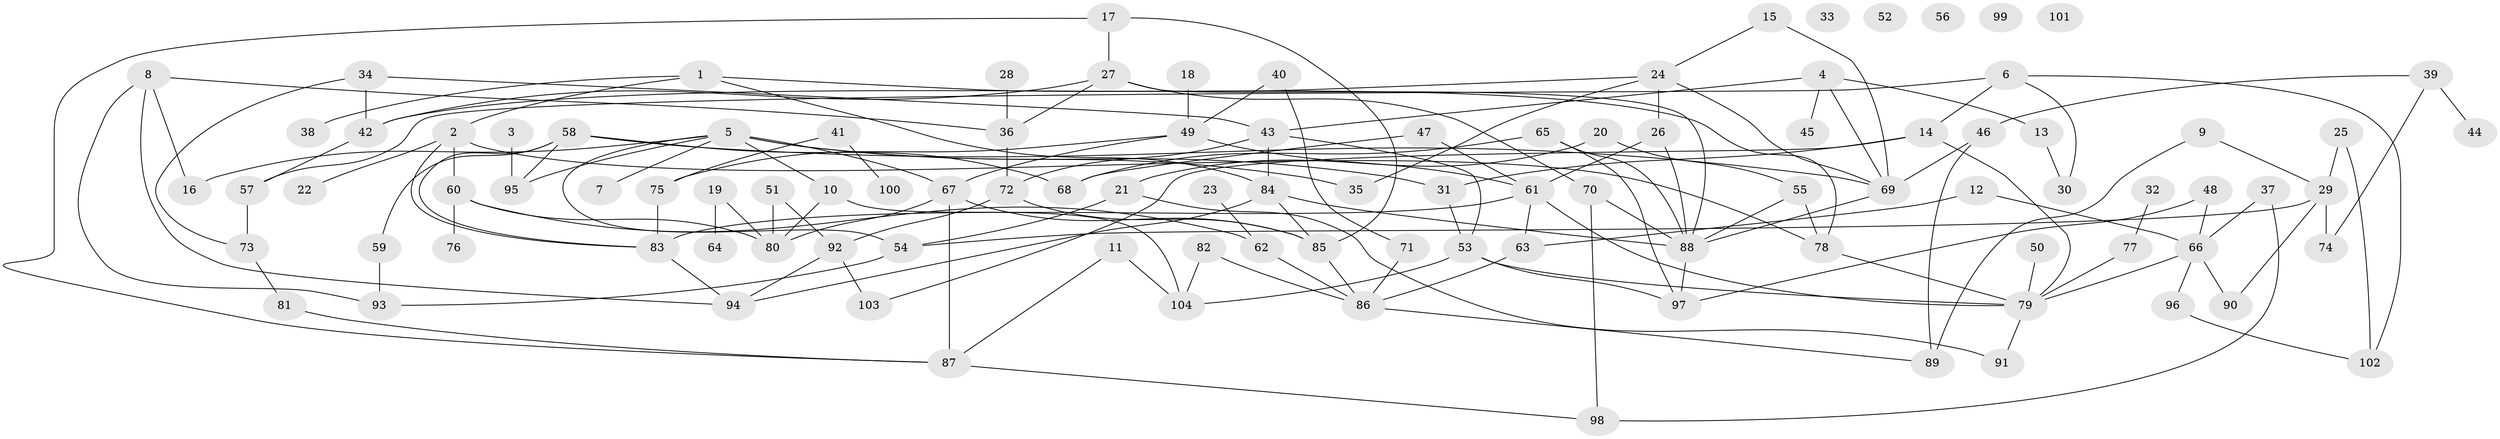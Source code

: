 // Generated by graph-tools (version 1.1) at 2025/00/03/09/25 03:00:40]
// undirected, 104 vertices, 156 edges
graph export_dot {
graph [start="1"]
  node [color=gray90,style=filled];
  1;
  2;
  3;
  4;
  5;
  6;
  7;
  8;
  9;
  10;
  11;
  12;
  13;
  14;
  15;
  16;
  17;
  18;
  19;
  20;
  21;
  22;
  23;
  24;
  25;
  26;
  27;
  28;
  29;
  30;
  31;
  32;
  33;
  34;
  35;
  36;
  37;
  38;
  39;
  40;
  41;
  42;
  43;
  44;
  45;
  46;
  47;
  48;
  49;
  50;
  51;
  52;
  53;
  54;
  55;
  56;
  57;
  58;
  59;
  60;
  61;
  62;
  63;
  64;
  65;
  66;
  67;
  68;
  69;
  70;
  71;
  72;
  73;
  74;
  75;
  76;
  77;
  78;
  79;
  80;
  81;
  82;
  83;
  84;
  85;
  86;
  87;
  88;
  89;
  90;
  91;
  92;
  93;
  94;
  95;
  96;
  97;
  98;
  99;
  100;
  101;
  102;
  103;
  104;
  1 -- 2;
  1 -- 38;
  1 -- 78;
  1 -- 84;
  2 -- 22;
  2 -- 60;
  2 -- 78;
  2 -- 83;
  3 -- 95;
  4 -- 13;
  4 -- 43;
  4 -- 45;
  4 -- 69;
  5 -- 7;
  5 -- 10;
  5 -- 16;
  5 -- 31;
  5 -- 35;
  5 -- 54;
  5 -- 67;
  5 -- 95;
  6 -- 14;
  6 -- 30;
  6 -- 57;
  6 -- 102;
  8 -- 16;
  8 -- 36;
  8 -- 93;
  8 -- 94;
  9 -- 29;
  9 -- 89;
  10 -- 80;
  10 -- 104;
  11 -- 87;
  11 -- 104;
  12 -- 63;
  12 -- 66;
  13 -- 30;
  14 -- 31;
  14 -- 79;
  14 -- 103;
  15 -- 24;
  15 -- 69;
  17 -- 27;
  17 -- 85;
  17 -- 87;
  18 -- 49;
  19 -- 64;
  19 -- 80;
  20 -- 21;
  20 -- 55;
  21 -- 54;
  21 -- 91;
  23 -- 62;
  24 -- 26;
  24 -- 35;
  24 -- 42;
  24 -- 69;
  25 -- 29;
  25 -- 102;
  26 -- 61;
  26 -- 88;
  27 -- 36;
  27 -- 42;
  27 -- 70;
  27 -- 88;
  28 -- 36;
  29 -- 54;
  29 -- 74;
  29 -- 90;
  31 -- 53;
  32 -- 77;
  34 -- 42;
  34 -- 43;
  34 -- 73;
  36 -- 72;
  37 -- 66;
  37 -- 98;
  39 -- 44;
  39 -- 46;
  39 -- 74;
  40 -- 49;
  40 -- 71;
  41 -- 75;
  41 -- 100;
  42 -- 57;
  43 -- 53;
  43 -- 72;
  43 -- 84;
  46 -- 69;
  46 -- 89;
  47 -- 61;
  47 -- 68;
  48 -- 66;
  48 -- 97;
  49 -- 61;
  49 -- 67;
  49 -- 75;
  50 -- 79;
  51 -- 80;
  51 -- 92;
  53 -- 79;
  53 -- 97;
  53 -- 104;
  54 -- 93;
  55 -- 78;
  55 -- 88;
  57 -- 73;
  58 -- 59;
  58 -- 68;
  58 -- 69;
  58 -- 83;
  58 -- 95;
  59 -- 93;
  60 -- 62;
  60 -- 76;
  60 -- 80;
  61 -- 63;
  61 -- 79;
  61 -- 83;
  62 -- 86;
  63 -- 86;
  65 -- 68;
  65 -- 88;
  65 -- 97;
  66 -- 79;
  66 -- 90;
  66 -- 96;
  67 -- 80;
  67 -- 85;
  67 -- 87;
  69 -- 88;
  70 -- 88;
  70 -- 98;
  71 -- 86;
  72 -- 85;
  72 -- 92;
  73 -- 81;
  75 -- 83;
  77 -- 79;
  78 -- 79;
  79 -- 91;
  81 -- 87;
  82 -- 86;
  82 -- 104;
  83 -- 94;
  84 -- 85;
  84 -- 88;
  84 -- 94;
  85 -- 86;
  86 -- 89;
  87 -- 98;
  88 -- 97;
  92 -- 94;
  92 -- 103;
  96 -- 102;
}
